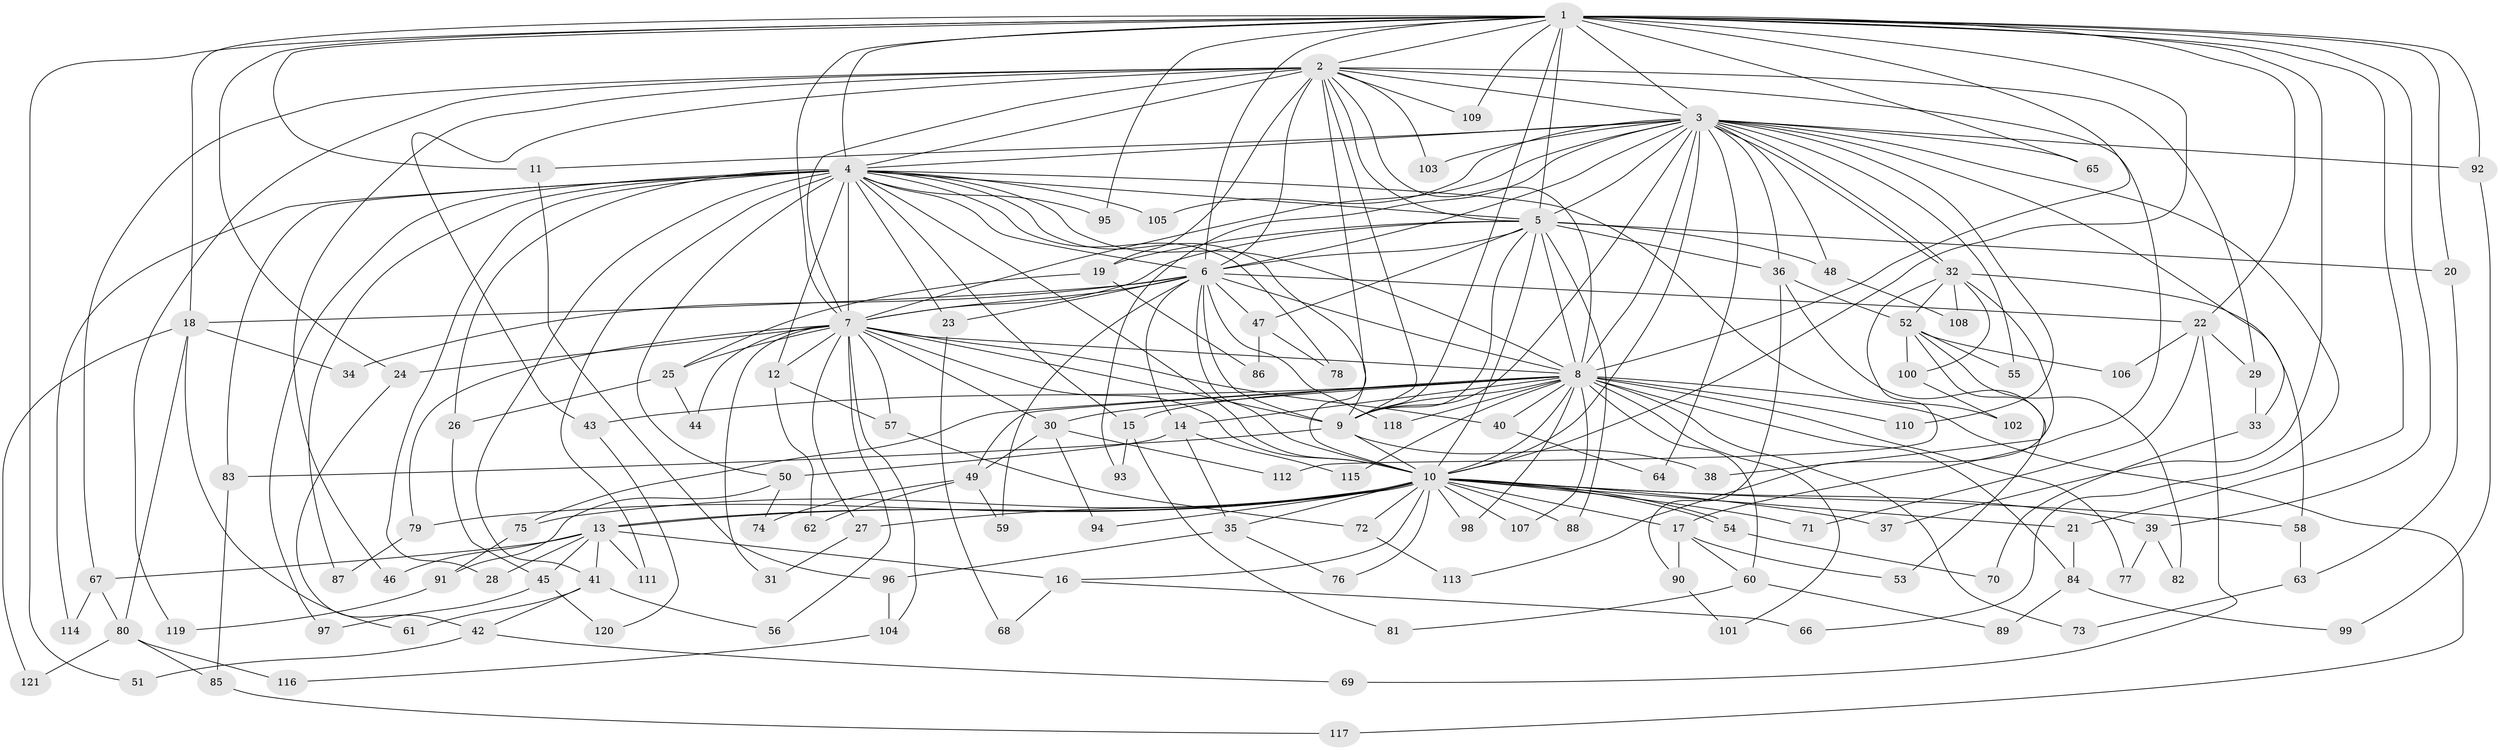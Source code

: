 // Generated by graph-tools (version 1.1) at 2025/45/03/09/25 04:45:21]
// undirected, 121 vertices, 267 edges
graph export_dot {
graph [start="1"]
  node [color=gray90,style=filled];
  1;
  2;
  3;
  4;
  5;
  6;
  7;
  8;
  9;
  10;
  11;
  12;
  13;
  14;
  15;
  16;
  17;
  18;
  19;
  20;
  21;
  22;
  23;
  24;
  25;
  26;
  27;
  28;
  29;
  30;
  31;
  32;
  33;
  34;
  35;
  36;
  37;
  38;
  39;
  40;
  41;
  42;
  43;
  44;
  45;
  46;
  47;
  48;
  49;
  50;
  51;
  52;
  53;
  54;
  55;
  56;
  57;
  58;
  59;
  60;
  61;
  62;
  63;
  64;
  65;
  66;
  67;
  68;
  69;
  70;
  71;
  72;
  73;
  74;
  75;
  76;
  77;
  78;
  79;
  80;
  81;
  82;
  83;
  84;
  85;
  86;
  87;
  88;
  89;
  90;
  91;
  92;
  93;
  94;
  95;
  96;
  97;
  98;
  99;
  100;
  101;
  102;
  103;
  104;
  105;
  106;
  107;
  108;
  109;
  110;
  111;
  112;
  113;
  114;
  115;
  116;
  117;
  118;
  119;
  120;
  121;
  1 -- 2;
  1 -- 3;
  1 -- 4;
  1 -- 5;
  1 -- 6;
  1 -- 7;
  1 -- 8;
  1 -- 9;
  1 -- 10;
  1 -- 11;
  1 -- 18;
  1 -- 20;
  1 -- 21;
  1 -- 22;
  1 -- 24;
  1 -- 37;
  1 -- 39;
  1 -- 51;
  1 -- 65;
  1 -- 92;
  1 -- 95;
  1 -- 109;
  2 -- 3;
  2 -- 4;
  2 -- 5;
  2 -- 6;
  2 -- 7;
  2 -- 8;
  2 -- 9;
  2 -- 10;
  2 -- 17;
  2 -- 19;
  2 -- 29;
  2 -- 43;
  2 -- 46;
  2 -- 67;
  2 -- 103;
  2 -- 109;
  2 -- 119;
  3 -- 4;
  3 -- 5;
  3 -- 6;
  3 -- 7;
  3 -- 8;
  3 -- 9;
  3 -- 10;
  3 -- 11;
  3 -- 32;
  3 -- 32;
  3 -- 33;
  3 -- 36;
  3 -- 48;
  3 -- 55;
  3 -- 64;
  3 -- 65;
  3 -- 66;
  3 -- 92;
  3 -- 93;
  3 -- 103;
  3 -- 105;
  3 -- 110;
  4 -- 5;
  4 -- 6;
  4 -- 7;
  4 -- 8;
  4 -- 9;
  4 -- 10;
  4 -- 12;
  4 -- 15;
  4 -- 23;
  4 -- 26;
  4 -- 28;
  4 -- 41;
  4 -- 50;
  4 -- 78;
  4 -- 83;
  4 -- 87;
  4 -- 95;
  4 -- 97;
  4 -- 102;
  4 -- 105;
  4 -- 111;
  4 -- 114;
  5 -- 6;
  5 -- 7;
  5 -- 8;
  5 -- 9;
  5 -- 10;
  5 -- 19;
  5 -- 20;
  5 -- 36;
  5 -- 47;
  5 -- 48;
  5 -- 88;
  6 -- 7;
  6 -- 8;
  6 -- 9;
  6 -- 10;
  6 -- 14;
  6 -- 18;
  6 -- 22;
  6 -- 23;
  6 -- 34;
  6 -- 47;
  6 -- 59;
  6 -- 118;
  7 -- 8;
  7 -- 9;
  7 -- 10;
  7 -- 12;
  7 -- 24;
  7 -- 25;
  7 -- 27;
  7 -- 30;
  7 -- 31;
  7 -- 40;
  7 -- 44;
  7 -- 56;
  7 -- 57;
  7 -- 79;
  7 -- 104;
  8 -- 9;
  8 -- 10;
  8 -- 14;
  8 -- 15;
  8 -- 30;
  8 -- 40;
  8 -- 43;
  8 -- 49;
  8 -- 60;
  8 -- 73;
  8 -- 75;
  8 -- 77;
  8 -- 84;
  8 -- 98;
  8 -- 101;
  8 -- 107;
  8 -- 110;
  8 -- 115;
  8 -- 117;
  8 -- 118;
  9 -- 10;
  9 -- 38;
  9 -- 83;
  10 -- 13;
  10 -- 13;
  10 -- 16;
  10 -- 17;
  10 -- 21;
  10 -- 27;
  10 -- 35;
  10 -- 37;
  10 -- 39;
  10 -- 54;
  10 -- 54;
  10 -- 58;
  10 -- 71;
  10 -- 72;
  10 -- 75;
  10 -- 76;
  10 -- 79;
  10 -- 88;
  10 -- 94;
  10 -- 98;
  10 -- 107;
  11 -- 96;
  12 -- 57;
  12 -- 62;
  13 -- 16;
  13 -- 28;
  13 -- 41;
  13 -- 45;
  13 -- 46;
  13 -- 67;
  13 -- 111;
  14 -- 35;
  14 -- 50;
  14 -- 115;
  15 -- 81;
  15 -- 93;
  16 -- 66;
  16 -- 68;
  17 -- 53;
  17 -- 60;
  17 -- 90;
  18 -- 34;
  18 -- 61;
  18 -- 80;
  18 -- 121;
  19 -- 25;
  19 -- 86;
  20 -- 63;
  21 -- 84;
  22 -- 29;
  22 -- 69;
  22 -- 71;
  22 -- 106;
  23 -- 68;
  24 -- 42;
  25 -- 26;
  25 -- 44;
  26 -- 45;
  27 -- 31;
  29 -- 33;
  30 -- 49;
  30 -- 94;
  30 -- 112;
  32 -- 38;
  32 -- 52;
  32 -- 58;
  32 -- 100;
  32 -- 108;
  32 -- 112;
  33 -- 70;
  35 -- 76;
  35 -- 96;
  36 -- 52;
  36 -- 53;
  36 -- 90;
  39 -- 77;
  39 -- 82;
  40 -- 64;
  41 -- 42;
  41 -- 56;
  41 -- 61;
  42 -- 51;
  42 -- 69;
  43 -- 120;
  45 -- 97;
  45 -- 120;
  47 -- 78;
  47 -- 86;
  48 -- 108;
  49 -- 59;
  49 -- 62;
  49 -- 74;
  50 -- 74;
  50 -- 91;
  52 -- 55;
  52 -- 82;
  52 -- 100;
  52 -- 106;
  52 -- 113;
  54 -- 70;
  57 -- 72;
  58 -- 63;
  60 -- 81;
  60 -- 89;
  63 -- 73;
  67 -- 80;
  67 -- 114;
  72 -- 113;
  75 -- 91;
  79 -- 87;
  80 -- 85;
  80 -- 116;
  80 -- 121;
  83 -- 85;
  84 -- 89;
  84 -- 99;
  85 -- 117;
  90 -- 101;
  91 -- 119;
  92 -- 99;
  96 -- 104;
  100 -- 102;
  104 -- 116;
}

